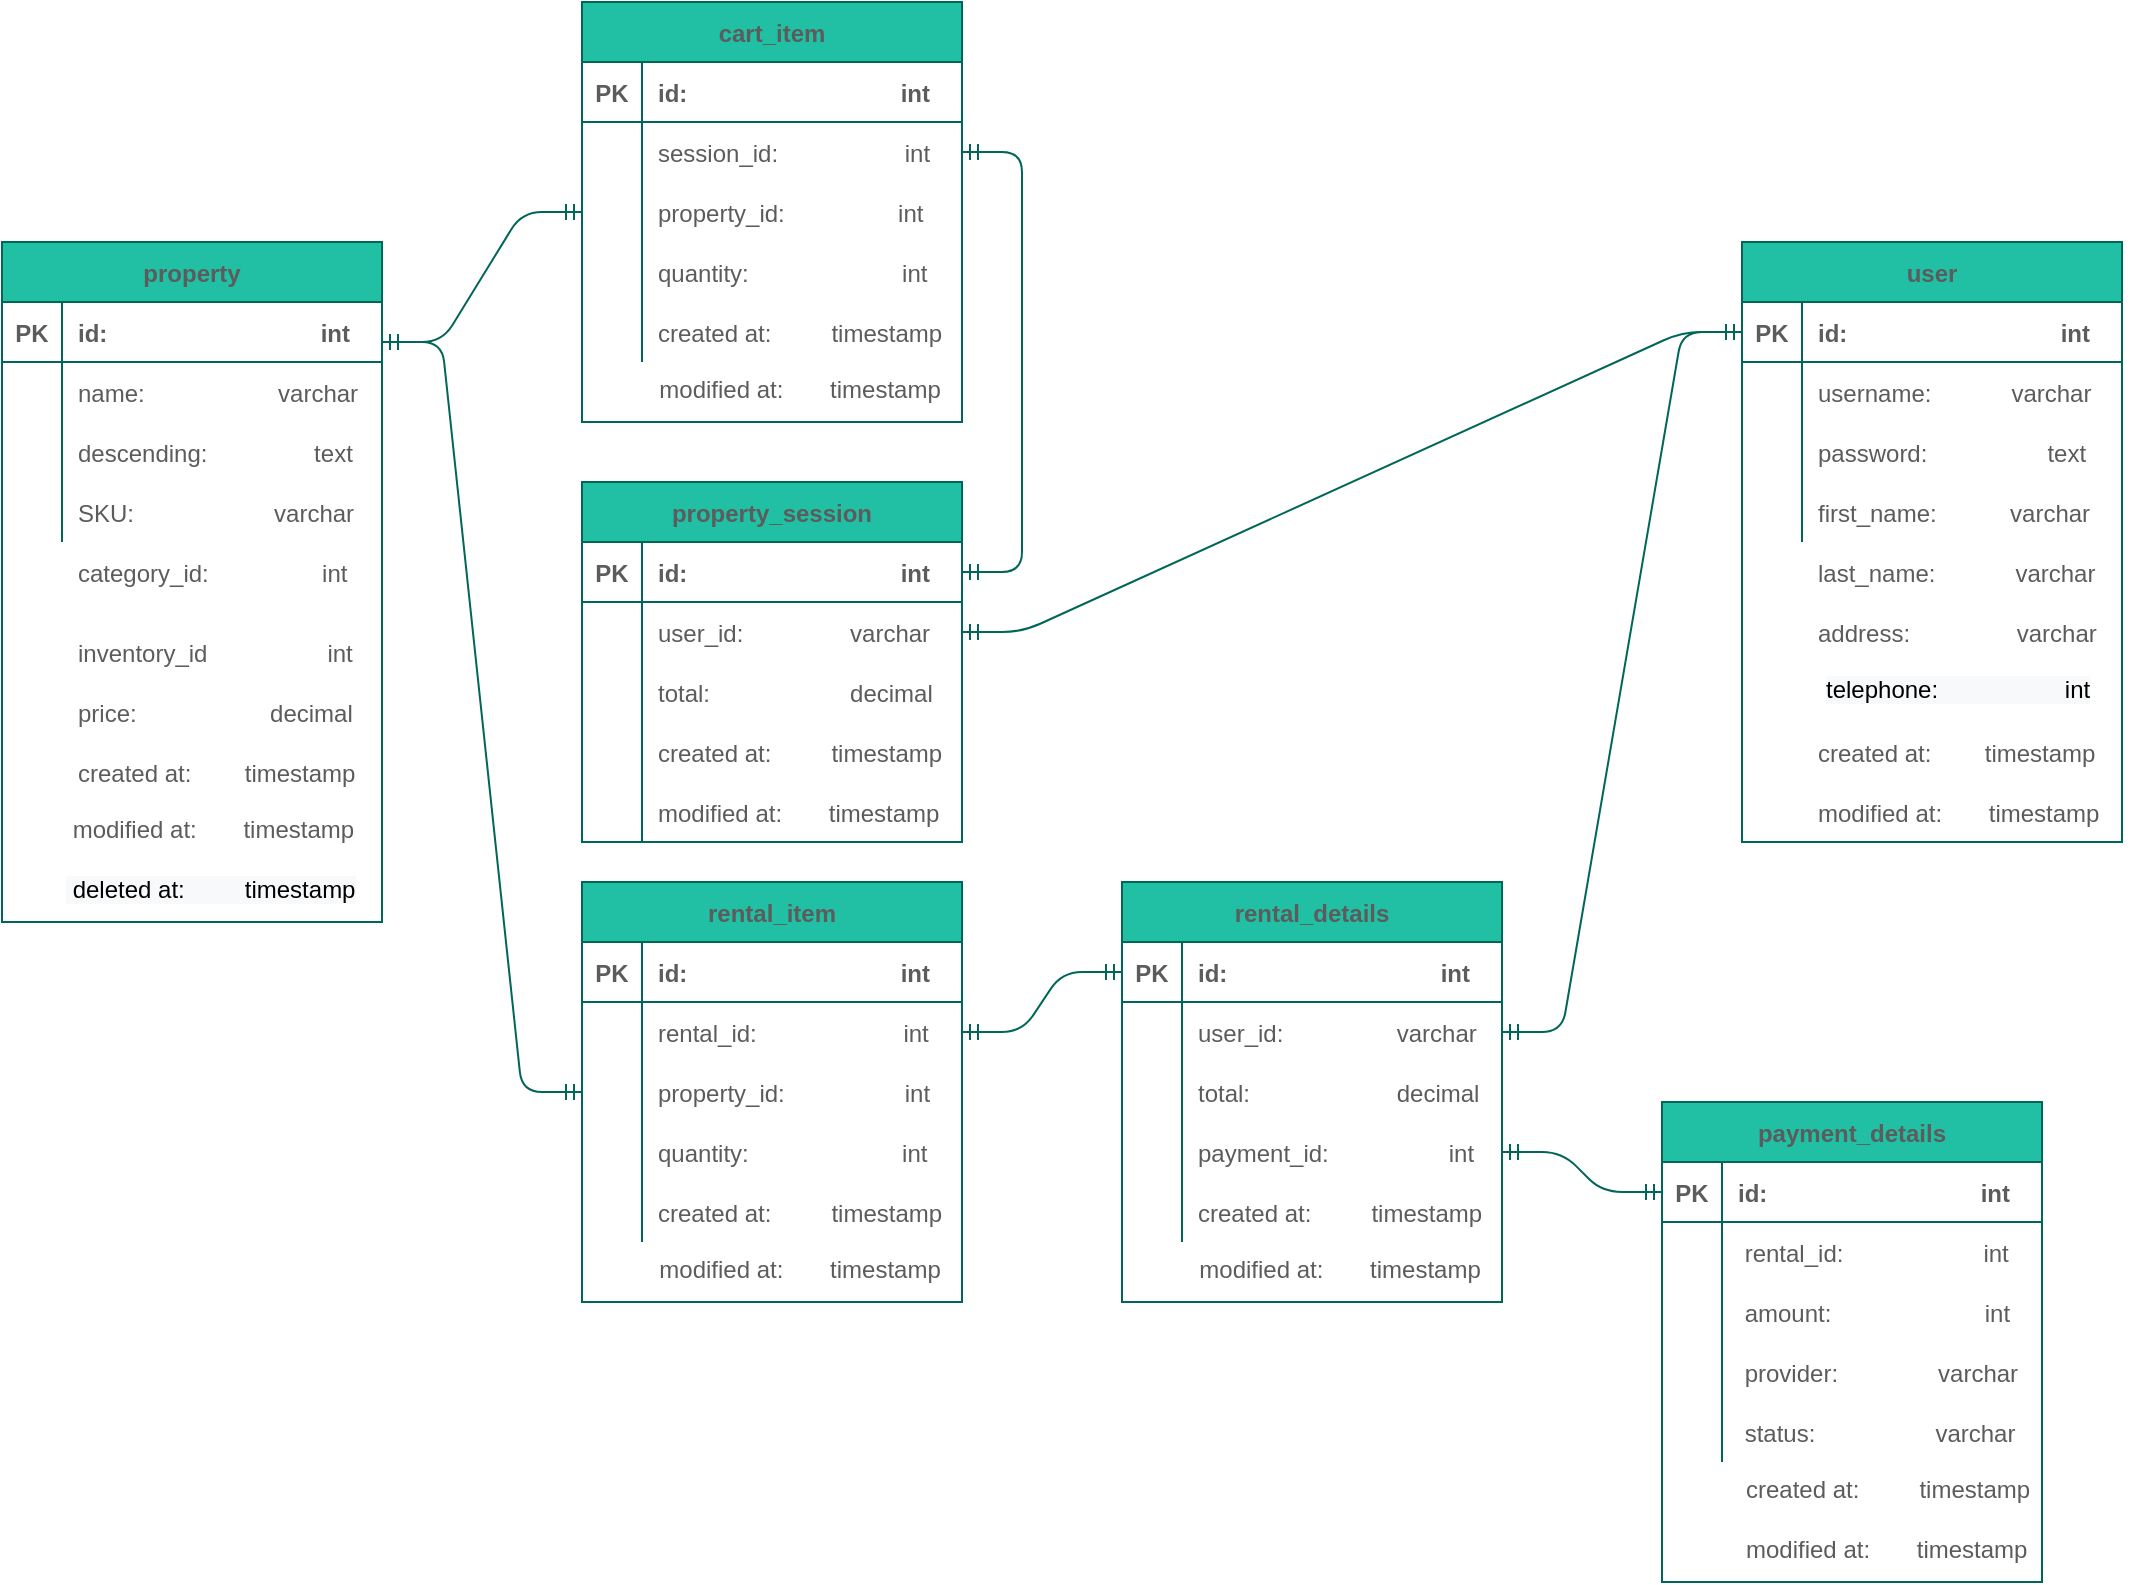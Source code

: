 <mxfile version="15.4.1" type="device"><diagram id="mdEA4jtYFHNIccBKWLax" name="Page-1"><mxGraphModel dx="1422" dy="762" grid="1" gridSize="10" guides="1" tooltips="1" connect="1" arrows="1" fold="1" page="1" pageScale="1" pageWidth="1100" pageHeight="850" math="0" shadow="0"><root><mxCell id="0"/><mxCell id="1" parent="0"/><mxCell id="E2A25b7IOWww6mksiiEc-43" value="cart_item" style="shape=table;startSize=30;container=1;collapsible=1;childLayout=tableLayout;fixedRows=1;rowLines=0;fontStyle=1;align=center;resizeLast=1;fillColor=#21C0A5;strokeColor=#006658;fontColor=#5C5C5C;" parent="1" vertex="1"><mxGeometry x="330" y="40" width="190" height="210" as="geometry"/></mxCell><mxCell id="E2A25b7IOWww6mksiiEc-44" value="" style="shape=partialRectangle;collapsible=0;dropTarget=0;pointerEvents=0;fillColor=none;top=0;left=0;bottom=1;right=0;points=[[0,0.5],[1,0.5]];portConstraint=eastwest;strokeColor=#006658;fontColor=#5C5C5C;" parent="E2A25b7IOWww6mksiiEc-43" vertex="1"><mxGeometry y="30" width="190" height="30" as="geometry"/></mxCell><mxCell id="E2A25b7IOWww6mksiiEc-45" value="PK" style="shape=partialRectangle;connectable=0;fillColor=none;top=0;left=0;bottom=0;right=0;fontStyle=1;overflow=hidden;strokeColor=#006658;fontColor=#5C5C5C;" parent="E2A25b7IOWww6mksiiEc-44" vertex="1"><mxGeometry width="30" height="30" as="geometry"><mxRectangle width="30" height="30" as="alternateBounds"/></mxGeometry></mxCell><mxCell id="E2A25b7IOWww6mksiiEc-46" value="id:                                int" style="shape=partialRectangle;connectable=0;fillColor=none;top=0;left=0;bottom=0;right=0;align=left;spacingLeft=6;fontStyle=1;overflow=hidden;strokeColor=#006658;fontColor=#5C5C5C;" parent="E2A25b7IOWww6mksiiEc-44" vertex="1"><mxGeometry x="30" width="160" height="30" as="geometry"><mxRectangle width="160" height="30" as="alternateBounds"/></mxGeometry></mxCell><mxCell id="E2A25b7IOWww6mksiiEc-47" value="" style="shape=partialRectangle;collapsible=0;dropTarget=0;pointerEvents=0;fillColor=none;top=0;left=0;bottom=0;right=0;points=[[0,0.5],[1,0.5]];portConstraint=eastwest;strokeColor=#006658;fontColor=#5C5C5C;" parent="E2A25b7IOWww6mksiiEc-43" vertex="1"><mxGeometry y="60" width="190" height="30" as="geometry"/></mxCell><mxCell id="E2A25b7IOWww6mksiiEc-48" value="" style="shape=partialRectangle;connectable=0;fillColor=none;top=0;left=0;bottom=0;right=0;editable=1;overflow=hidden;strokeColor=#006658;fontColor=#5C5C5C;" parent="E2A25b7IOWww6mksiiEc-47" vertex="1"><mxGeometry width="30" height="30" as="geometry"><mxRectangle width="30" height="30" as="alternateBounds"/></mxGeometry></mxCell><mxCell id="E2A25b7IOWww6mksiiEc-49" value="session_id:                   int " style="shape=partialRectangle;connectable=0;fillColor=none;top=0;left=0;bottom=0;right=0;align=left;spacingLeft=6;overflow=hidden;strokeColor=#006658;fontColor=#5C5C5C;" parent="E2A25b7IOWww6mksiiEc-47" vertex="1"><mxGeometry x="30" width="160" height="30" as="geometry"><mxRectangle width="160" height="30" as="alternateBounds"/></mxGeometry></mxCell><mxCell id="E2A25b7IOWww6mksiiEc-50" value="" style="shape=partialRectangle;collapsible=0;dropTarget=0;pointerEvents=0;fillColor=none;top=0;left=0;bottom=0;right=0;points=[[0,0.5],[1,0.5]];portConstraint=eastwest;strokeColor=#006658;fontColor=#5C5C5C;" parent="E2A25b7IOWww6mksiiEc-43" vertex="1"><mxGeometry y="90" width="190" height="30" as="geometry"/></mxCell><mxCell id="E2A25b7IOWww6mksiiEc-51" value="" style="shape=partialRectangle;connectable=0;fillColor=none;top=0;left=0;bottom=0;right=0;editable=1;overflow=hidden;strokeColor=#006658;fontColor=#5C5C5C;" parent="E2A25b7IOWww6mksiiEc-50" vertex="1"><mxGeometry width="30" height="30" as="geometry"><mxRectangle width="30" height="30" as="alternateBounds"/></mxGeometry></mxCell><mxCell id="E2A25b7IOWww6mksiiEc-52" value="property_id:                 int" style="shape=partialRectangle;connectable=0;fillColor=none;top=0;left=0;bottom=0;right=0;align=left;spacingLeft=6;overflow=hidden;strokeColor=#006658;fontColor=#5C5C5C;" parent="E2A25b7IOWww6mksiiEc-50" vertex="1"><mxGeometry x="30" width="160" height="30" as="geometry"><mxRectangle width="160" height="30" as="alternateBounds"/></mxGeometry></mxCell><mxCell id="E2A25b7IOWww6mksiiEc-99" value="" style="shape=partialRectangle;collapsible=0;dropTarget=0;pointerEvents=0;fillColor=none;top=0;left=0;bottom=0;right=0;points=[[0,0.5],[1,0.5]];portConstraint=eastwest;strokeColor=#006658;fontColor=#5C5C5C;" parent="E2A25b7IOWww6mksiiEc-43" vertex="1"><mxGeometry y="120" width="190" height="30" as="geometry"/></mxCell><mxCell id="E2A25b7IOWww6mksiiEc-100" value="" style="shape=partialRectangle;connectable=0;fillColor=none;top=0;left=0;bottom=0;right=0;editable=1;overflow=hidden;strokeColor=#006658;fontColor=#5C5C5C;" parent="E2A25b7IOWww6mksiiEc-99" vertex="1"><mxGeometry width="30" height="30" as="geometry"><mxRectangle width="30" height="30" as="alternateBounds"/></mxGeometry></mxCell><mxCell id="E2A25b7IOWww6mksiiEc-101" value="quantity:                       int" style="shape=partialRectangle;connectable=0;fillColor=none;top=0;left=0;bottom=0;right=0;align=left;spacingLeft=6;overflow=hidden;strokeColor=#006658;fontColor=#5C5C5C;" parent="E2A25b7IOWww6mksiiEc-99" vertex="1"><mxGeometry x="30" width="160" height="30" as="geometry"><mxRectangle width="160" height="30" as="alternateBounds"/></mxGeometry></mxCell><mxCell id="E2A25b7IOWww6mksiiEc-53" value="" style="shape=partialRectangle;collapsible=0;dropTarget=0;pointerEvents=0;fillColor=none;top=0;left=0;bottom=0;right=0;points=[[0,0.5],[1,0.5]];portConstraint=eastwest;strokeColor=#006658;fontColor=#5C5C5C;" parent="E2A25b7IOWww6mksiiEc-43" vertex="1"><mxGeometry y="150" width="190" height="30" as="geometry"/></mxCell><mxCell id="E2A25b7IOWww6mksiiEc-54" value="" style="shape=partialRectangle;connectable=0;fillColor=none;top=0;left=0;bottom=0;right=0;editable=1;overflow=hidden;strokeColor=#006658;fontColor=#5C5C5C;" parent="E2A25b7IOWww6mksiiEc-53" vertex="1"><mxGeometry width="30" height="30" as="geometry"><mxRectangle width="30" height="30" as="alternateBounds"/></mxGeometry></mxCell><mxCell id="E2A25b7IOWww6mksiiEc-55" value="created at:         timestamp" style="shape=partialRectangle;connectable=0;fillColor=none;top=0;left=0;bottom=0;right=0;align=left;spacingLeft=6;overflow=hidden;strokeColor=#006658;fontColor=#5C5C5C;" parent="E2A25b7IOWww6mksiiEc-53" vertex="1"><mxGeometry x="30" width="160" height="30" as="geometry"><mxRectangle width="160" height="30" as="alternateBounds"/></mxGeometry></mxCell><mxCell id="E2A25b7IOWww6mksiiEc-62" value="property" style="shape=table;startSize=30;container=1;collapsible=1;childLayout=tableLayout;fixedRows=1;rowLines=0;fontStyle=1;align=center;resizeLast=1;fillColor=#21C0A5;strokeColor=#006658;fontColor=#5C5C5C;" parent="1" vertex="1"><mxGeometry x="40" y="160" width="190" height="340" as="geometry"/></mxCell><mxCell id="E2A25b7IOWww6mksiiEc-63" value="" style="shape=partialRectangle;collapsible=0;dropTarget=0;pointerEvents=0;fillColor=none;top=0;left=0;bottom=1;right=0;points=[[0,0.5],[1,0.5]];portConstraint=eastwest;strokeColor=#006658;fontColor=#5C5C5C;" parent="E2A25b7IOWww6mksiiEc-62" vertex="1"><mxGeometry y="30" width="190" height="30" as="geometry"/></mxCell><mxCell id="E2A25b7IOWww6mksiiEc-64" value="PK" style="shape=partialRectangle;connectable=0;fillColor=none;top=0;left=0;bottom=0;right=0;fontStyle=1;overflow=hidden;strokeColor=#006658;fontColor=#5C5C5C;" parent="E2A25b7IOWww6mksiiEc-63" vertex="1"><mxGeometry width="30" height="30" as="geometry"><mxRectangle width="30" height="30" as="alternateBounds"/></mxGeometry></mxCell><mxCell id="E2A25b7IOWww6mksiiEc-65" value="id:                                int" style="shape=partialRectangle;connectable=0;fillColor=none;top=0;left=0;bottom=0;right=0;align=left;spacingLeft=6;fontStyle=1;overflow=hidden;strokeColor=#006658;fontColor=#5C5C5C;" parent="E2A25b7IOWww6mksiiEc-63" vertex="1"><mxGeometry x="30" width="160" height="30" as="geometry"><mxRectangle width="160" height="30" as="alternateBounds"/></mxGeometry></mxCell><mxCell id="E2A25b7IOWww6mksiiEc-66" value="" style="shape=partialRectangle;collapsible=0;dropTarget=0;pointerEvents=0;fillColor=none;top=0;left=0;bottom=0;right=0;points=[[0,0.5],[1,0.5]];portConstraint=eastwest;strokeColor=#006658;fontColor=#5C5C5C;" parent="E2A25b7IOWww6mksiiEc-62" vertex="1"><mxGeometry y="60" width="190" height="30" as="geometry"/></mxCell><mxCell id="E2A25b7IOWww6mksiiEc-67" value="" style="shape=partialRectangle;connectable=0;fillColor=none;top=0;left=0;bottom=0;right=0;editable=1;overflow=hidden;strokeColor=#006658;fontColor=#5C5C5C;" parent="E2A25b7IOWww6mksiiEc-66" vertex="1"><mxGeometry width="30" height="30" as="geometry"><mxRectangle width="30" height="30" as="alternateBounds"/></mxGeometry></mxCell><mxCell id="E2A25b7IOWww6mksiiEc-68" value="name:                    varchar" style="shape=partialRectangle;connectable=0;fillColor=none;top=0;left=0;bottom=0;right=0;align=left;spacingLeft=6;overflow=hidden;strokeColor=#006658;fontColor=#5C5C5C;" parent="E2A25b7IOWww6mksiiEc-66" vertex="1"><mxGeometry x="30" width="160" height="30" as="geometry"><mxRectangle width="160" height="30" as="alternateBounds"/></mxGeometry></mxCell><mxCell id="E2A25b7IOWww6mksiiEc-69" value="" style="shape=partialRectangle;collapsible=0;dropTarget=0;pointerEvents=0;fillColor=none;top=0;left=0;bottom=0;right=0;points=[[0,0.5],[1,0.5]];portConstraint=eastwest;strokeColor=#006658;fontColor=#5C5C5C;" parent="E2A25b7IOWww6mksiiEc-62" vertex="1"><mxGeometry y="90" width="190" height="30" as="geometry"/></mxCell><mxCell id="E2A25b7IOWww6mksiiEc-70" value="" style="shape=partialRectangle;connectable=0;fillColor=none;top=0;left=0;bottom=0;right=0;editable=1;overflow=hidden;strokeColor=#006658;fontColor=#5C5C5C;" parent="E2A25b7IOWww6mksiiEc-69" vertex="1"><mxGeometry width="30" height="30" as="geometry"><mxRectangle width="30" height="30" as="alternateBounds"/></mxGeometry></mxCell><mxCell id="E2A25b7IOWww6mksiiEc-71" value="descending:                text" style="shape=partialRectangle;connectable=0;fillColor=none;top=0;left=0;bottom=0;right=0;align=left;spacingLeft=6;overflow=hidden;strokeColor=#006658;fontColor=#5C5C5C;" parent="E2A25b7IOWww6mksiiEc-69" vertex="1"><mxGeometry x="30" width="160" height="30" as="geometry"><mxRectangle width="160" height="30" as="alternateBounds"/></mxGeometry></mxCell><mxCell id="E2A25b7IOWww6mksiiEc-72" value="" style="shape=partialRectangle;collapsible=0;dropTarget=0;pointerEvents=0;fillColor=none;top=0;left=0;bottom=0;right=0;points=[[0,0.5],[1,0.5]];portConstraint=eastwest;strokeColor=#006658;fontColor=#5C5C5C;" parent="E2A25b7IOWww6mksiiEc-62" vertex="1"><mxGeometry y="120" width="190" height="30" as="geometry"/></mxCell><mxCell id="E2A25b7IOWww6mksiiEc-73" value="" style="shape=partialRectangle;connectable=0;fillColor=none;top=0;left=0;bottom=0;right=0;editable=1;overflow=hidden;strokeColor=#006658;fontColor=#5C5C5C;" parent="E2A25b7IOWww6mksiiEc-72" vertex="1"><mxGeometry width="30" height="30" as="geometry"><mxRectangle width="30" height="30" as="alternateBounds"/></mxGeometry></mxCell><mxCell id="E2A25b7IOWww6mksiiEc-74" value="SKU:                     varchar" style="shape=partialRectangle;connectable=0;fillColor=none;top=0;left=0;bottom=0;right=0;align=left;spacingLeft=6;overflow=hidden;strokeColor=#006658;fontColor=#5C5C5C;" parent="E2A25b7IOWww6mksiiEc-72" vertex="1"><mxGeometry x="30" width="160" height="30" as="geometry"><mxRectangle width="160" height="30" as="alternateBounds"/></mxGeometry></mxCell><mxCell id="E2A25b7IOWww6mksiiEc-75" value="category_id:                 int" style="shape=partialRectangle;connectable=0;fillColor=none;top=0;left=0;bottom=0;right=0;align=left;spacingLeft=6;overflow=hidden;strokeColor=#006658;fontColor=#5C5C5C;" parent="1" vertex="1"><mxGeometry x="70" y="310" width="150" height="30" as="geometry"/></mxCell><mxCell id="E2A25b7IOWww6mksiiEc-76" value="inventory_id                  int" style="shape=partialRectangle;connectable=0;fillColor=none;top=0;left=0;bottom=0;right=0;align=left;spacingLeft=6;overflow=hidden;strokeColor=#006658;fontColor=#5C5C5C;" parent="1" vertex="1"><mxGeometry x="70" y="350" width="150" height="30" as="geometry"/></mxCell><mxCell id="E2A25b7IOWww6mksiiEc-77" value="price:                    decimal" style="shape=partialRectangle;connectable=0;fillColor=none;top=0;left=0;bottom=0;right=0;align=left;spacingLeft=6;overflow=hidden;strokeColor=#006658;fontColor=#5C5C5C;" parent="1" vertex="1"><mxGeometry x="70" y="380" width="150" height="30" as="geometry"/></mxCell><mxCell id="E2A25b7IOWww6mksiiEc-78" value="created at:        timestamp" style="shape=partialRectangle;connectable=0;fillColor=none;top=0;left=0;bottom=0;right=0;align=left;spacingLeft=6;overflow=hidden;strokeColor=#006658;fontColor=#5C5C5C;" parent="1" vertex="1"><mxGeometry x="70" y="410" width="150" height="30" as="geometry"/></mxCell><mxCell id="E2A25b7IOWww6mksiiEc-106" value="&lt;span style=&quot;font-family: &amp;#34;helvetica&amp;#34;&quot;&gt;&amp;nbsp;modified at:&amp;nbsp; &amp;nbsp; &amp;nbsp; &amp;nbsp;timestamp&lt;/span&gt;" style="text;whiteSpace=wrap;html=1;fontColor=#5C5C5C;" parent="1" vertex="1"><mxGeometry x="70" y="440" width="170" height="30" as="geometry"/></mxCell><mxCell id="E2A25b7IOWww6mksiiEc-151" value="&lt;span&gt;&amp;nbsp; modified at:&amp;nbsp; &amp;nbsp; &amp;nbsp; &amp;nbsp;timestamp&lt;/span&gt;" style="text;whiteSpace=wrap;html=1;fontColor=#5C5C5C;" parent="1" vertex="1"><mxGeometry x="360" y="220" width="170" height="30" as="geometry"/></mxCell><mxCell id="E2A25b7IOWww6mksiiEc-152" value="property_session" style="shape=table;startSize=30;container=1;collapsible=1;childLayout=tableLayout;fixedRows=1;rowLines=0;fontStyle=1;align=center;resizeLast=1;fillColor=#21C0A5;strokeColor=#006658;fontColor=#5C5C5C;" parent="1" vertex="1"><mxGeometry x="330" y="280" width="190" height="180" as="geometry"/></mxCell><mxCell id="E2A25b7IOWww6mksiiEc-153" value="" style="shape=partialRectangle;collapsible=0;dropTarget=0;pointerEvents=0;fillColor=none;top=0;left=0;bottom=1;right=0;points=[[0,0.5],[1,0.5]];portConstraint=eastwest;strokeColor=#006658;fontColor=#5C5C5C;" parent="E2A25b7IOWww6mksiiEc-152" vertex="1"><mxGeometry y="30" width="190" height="30" as="geometry"/></mxCell><mxCell id="E2A25b7IOWww6mksiiEc-154" value="PK" style="shape=partialRectangle;connectable=0;fillColor=none;top=0;left=0;bottom=0;right=0;fontStyle=1;overflow=hidden;strokeColor=#006658;fontColor=#5C5C5C;" parent="E2A25b7IOWww6mksiiEc-153" vertex="1"><mxGeometry width="30" height="30" as="geometry"><mxRectangle width="30" height="30" as="alternateBounds"/></mxGeometry></mxCell><mxCell id="E2A25b7IOWww6mksiiEc-155" value="id:                                int" style="shape=partialRectangle;connectable=0;fillColor=none;top=0;left=0;bottom=0;right=0;align=left;spacingLeft=6;fontStyle=1;overflow=hidden;strokeColor=#006658;fontColor=#5C5C5C;" parent="E2A25b7IOWww6mksiiEc-153" vertex="1"><mxGeometry x="30" width="160" height="30" as="geometry"><mxRectangle width="160" height="30" as="alternateBounds"/></mxGeometry></mxCell><mxCell id="E2A25b7IOWww6mksiiEc-156" value="" style="shape=partialRectangle;collapsible=0;dropTarget=0;pointerEvents=0;fillColor=none;top=0;left=0;bottom=0;right=0;points=[[0,0.5],[1,0.5]];portConstraint=eastwest;strokeColor=#006658;fontColor=#5C5C5C;" parent="E2A25b7IOWww6mksiiEc-152" vertex="1"><mxGeometry y="60" width="190" height="30" as="geometry"/></mxCell><mxCell id="E2A25b7IOWww6mksiiEc-157" value="" style="shape=partialRectangle;connectable=0;fillColor=none;top=0;left=0;bottom=0;right=0;editable=1;overflow=hidden;strokeColor=#006658;fontColor=#5C5C5C;" parent="E2A25b7IOWww6mksiiEc-156" vertex="1"><mxGeometry width="30" height="30" as="geometry"><mxRectangle width="30" height="30" as="alternateBounds"/></mxGeometry></mxCell><mxCell id="E2A25b7IOWww6mksiiEc-158" value="user_id:                varchar" style="shape=partialRectangle;connectable=0;fillColor=none;top=0;left=0;bottom=0;right=0;align=left;spacingLeft=6;overflow=hidden;strokeColor=#006658;fontColor=#5C5C5C;" parent="E2A25b7IOWww6mksiiEc-156" vertex="1"><mxGeometry x="30" width="160" height="30" as="geometry"><mxRectangle width="160" height="30" as="alternateBounds"/></mxGeometry></mxCell><mxCell id="E2A25b7IOWww6mksiiEc-159" value="" style="shape=partialRectangle;collapsible=0;dropTarget=0;pointerEvents=0;fillColor=none;top=0;left=0;bottom=0;right=0;points=[[0,0.5],[1,0.5]];portConstraint=eastwest;strokeColor=#006658;fontColor=#5C5C5C;" parent="E2A25b7IOWww6mksiiEc-152" vertex="1"><mxGeometry y="90" width="190" height="30" as="geometry"/></mxCell><mxCell id="E2A25b7IOWww6mksiiEc-160" value="" style="shape=partialRectangle;connectable=0;fillColor=none;top=0;left=0;bottom=0;right=0;editable=1;overflow=hidden;strokeColor=#006658;fontColor=#5C5C5C;" parent="E2A25b7IOWww6mksiiEc-159" vertex="1"><mxGeometry width="30" height="30" as="geometry"><mxRectangle width="30" height="30" as="alternateBounds"/></mxGeometry></mxCell><mxCell id="E2A25b7IOWww6mksiiEc-161" value="total:                     decimal" style="shape=partialRectangle;connectable=0;fillColor=none;top=0;left=0;bottom=0;right=0;align=left;spacingLeft=6;overflow=hidden;strokeColor=#006658;fontColor=#5C5C5C;" parent="E2A25b7IOWww6mksiiEc-159" vertex="1"><mxGeometry x="30" width="160" height="30" as="geometry"><mxRectangle width="160" height="30" as="alternateBounds"/></mxGeometry></mxCell><mxCell id="E2A25b7IOWww6mksiiEc-162" value="" style="shape=partialRectangle;collapsible=0;dropTarget=0;pointerEvents=0;fillColor=none;top=0;left=0;bottom=0;right=0;points=[[0,0.5],[1,0.5]];portConstraint=eastwest;strokeColor=#006658;fontColor=#5C5C5C;" parent="E2A25b7IOWww6mksiiEc-152" vertex="1"><mxGeometry y="120" width="190" height="30" as="geometry"/></mxCell><mxCell id="E2A25b7IOWww6mksiiEc-163" value="" style="shape=partialRectangle;connectable=0;fillColor=none;top=0;left=0;bottom=0;right=0;editable=1;overflow=hidden;strokeColor=#006658;fontColor=#5C5C5C;" parent="E2A25b7IOWww6mksiiEc-162" vertex="1"><mxGeometry width="30" height="30" as="geometry"><mxRectangle width="30" height="30" as="alternateBounds"/></mxGeometry></mxCell><mxCell id="E2A25b7IOWww6mksiiEc-164" value="created at:         timestamp" style="shape=partialRectangle;connectable=0;fillColor=none;top=0;left=0;bottom=0;right=0;align=left;spacingLeft=6;overflow=hidden;strokeColor=#006658;fontColor=#5C5C5C;" parent="E2A25b7IOWww6mksiiEc-162" vertex="1"><mxGeometry x="30" width="160" height="30" as="geometry"><mxRectangle width="160" height="30" as="alternateBounds"/></mxGeometry></mxCell><mxCell id="E2A25b7IOWww6mksiiEc-165" value="" style="shape=partialRectangle;collapsible=0;dropTarget=0;pointerEvents=0;fillColor=none;top=0;left=0;bottom=0;right=0;points=[[0,0.5],[1,0.5]];portConstraint=eastwest;strokeColor=#006658;fontColor=#5C5C5C;" parent="E2A25b7IOWww6mksiiEc-152" vertex="1"><mxGeometry y="150" width="190" height="30" as="geometry"/></mxCell><mxCell id="E2A25b7IOWww6mksiiEc-166" value="" style="shape=partialRectangle;connectable=0;fillColor=none;top=0;left=0;bottom=0;right=0;editable=1;overflow=hidden;strokeColor=#006658;fontColor=#5C5C5C;" parent="E2A25b7IOWww6mksiiEc-165" vertex="1"><mxGeometry width="30" height="30" as="geometry"><mxRectangle width="30" height="30" as="alternateBounds"/></mxGeometry></mxCell><mxCell id="E2A25b7IOWww6mksiiEc-167" value="modified at:       timestamp" style="shape=partialRectangle;connectable=0;fillColor=none;top=0;left=0;bottom=0;right=0;align=left;spacingLeft=6;overflow=hidden;strokeColor=#006658;fontColor=#5C5C5C;" parent="E2A25b7IOWww6mksiiEc-165" vertex="1"><mxGeometry x="30" width="160" height="30" as="geometry"><mxRectangle width="160" height="30" as="alternateBounds"/></mxGeometry></mxCell><mxCell id="E2A25b7IOWww6mksiiEc-169" value="&lt;span style=&quot;color: rgb(0 , 0 , 0) ; font-family: &amp;#34;helvetica&amp;#34; ; font-size: 12px ; font-style: normal ; font-weight: 400 ; letter-spacing: normal ; text-align: left ; text-indent: 0px ; text-transform: none ; word-spacing: 0px ; background-color: rgb(248 , 249 , 250) ; display: inline ; float: none&quot;&gt;&amp;nbsp;deleted at:&amp;nbsp; &amp;nbsp; &amp;nbsp; &amp;nbsp; &amp;nbsp;timestamp&lt;/span&gt;" style="text;whiteSpace=wrap;html=1;fontColor=#5C5C5C;" parent="1" vertex="1"><mxGeometry x="70" y="470" width="170" height="30" as="geometry"/></mxCell><mxCell id="E2A25b7IOWww6mksiiEc-172" value="rental_item" style="shape=table;startSize=30;container=1;collapsible=1;childLayout=tableLayout;fixedRows=1;rowLines=0;fontStyle=1;align=center;resizeLast=1;fillColor=#21C0A5;strokeColor=#006658;fontColor=#5C5C5C;" parent="1" vertex="1"><mxGeometry x="330" y="480" width="190" height="210" as="geometry"/></mxCell><mxCell id="E2A25b7IOWww6mksiiEc-173" value="" style="shape=partialRectangle;collapsible=0;dropTarget=0;pointerEvents=0;fillColor=none;top=0;left=0;bottom=1;right=0;points=[[0,0.5],[1,0.5]];portConstraint=eastwest;strokeColor=#006658;fontColor=#5C5C5C;" parent="E2A25b7IOWww6mksiiEc-172" vertex="1"><mxGeometry y="30" width="190" height="30" as="geometry"/></mxCell><mxCell id="E2A25b7IOWww6mksiiEc-174" value="PK" style="shape=partialRectangle;connectable=0;fillColor=none;top=0;left=0;bottom=0;right=0;fontStyle=1;overflow=hidden;strokeColor=#006658;fontColor=#5C5C5C;" parent="E2A25b7IOWww6mksiiEc-173" vertex="1"><mxGeometry width="30" height="30" as="geometry"><mxRectangle width="30" height="30" as="alternateBounds"/></mxGeometry></mxCell><mxCell id="E2A25b7IOWww6mksiiEc-175" value="id:                                int" style="shape=partialRectangle;connectable=0;fillColor=none;top=0;left=0;bottom=0;right=0;align=left;spacingLeft=6;fontStyle=1;overflow=hidden;strokeColor=#006658;fontColor=#5C5C5C;" parent="E2A25b7IOWww6mksiiEc-173" vertex="1"><mxGeometry x="30" width="160" height="30" as="geometry"><mxRectangle width="160" height="30" as="alternateBounds"/></mxGeometry></mxCell><mxCell id="E2A25b7IOWww6mksiiEc-176" value="" style="shape=partialRectangle;collapsible=0;dropTarget=0;pointerEvents=0;fillColor=none;top=0;left=0;bottom=0;right=0;points=[[0,0.5],[1,0.5]];portConstraint=eastwest;strokeColor=#006658;fontColor=#5C5C5C;" parent="E2A25b7IOWww6mksiiEc-172" vertex="1"><mxGeometry y="60" width="190" height="30" as="geometry"/></mxCell><mxCell id="E2A25b7IOWww6mksiiEc-177" value="" style="shape=partialRectangle;connectable=0;fillColor=none;top=0;left=0;bottom=0;right=0;editable=1;overflow=hidden;strokeColor=#006658;fontColor=#5C5C5C;" parent="E2A25b7IOWww6mksiiEc-176" vertex="1"><mxGeometry width="30" height="30" as="geometry"><mxRectangle width="30" height="30" as="alternateBounds"/></mxGeometry></mxCell><mxCell id="E2A25b7IOWww6mksiiEc-178" value="rental_id:                      int" style="shape=partialRectangle;connectable=0;fillColor=none;top=0;left=0;bottom=0;right=0;align=left;spacingLeft=6;overflow=hidden;strokeColor=#006658;fontColor=#5C5C5C;" parent="E2A25b7IOWww6mksiiEc-176" vertex="1"><mxGeometry x="30" width="160" height="30" as="geometry"><mxRectangle width="160" height="30" as="alternateBounds"/></mxGeometry></mxCell><mxCell id="E2A25b7IOWww6mksiiEc-179" value="" style="shape=partialRectangle;collapsible=0;dropTarget=0;pointerEvents=0;fillColor=none;top=0;left=0;bottom=0;right=0;points=[[0,0.5],[1,0.5]];portConstraint=eastwest;strokeColor=#006658;fontColor=#5C5C5C;" parent="E2A25b7IOWww6mksiiEc-172" vertex="1"><mxGeometry y="90" width="190" height="30" as="geometry"/></mxCell><mxCell id="E2A25b7IOWww6mksiiEc-180" value="" style="shape=partialRectangle;connectable=0;fillColor=none;top=0;left=0;bottom=0;right=0;editable=1;overflow=hidden;strokeColor=#006658;fontColor=#5C5C5C;" parent="E2A25b7IOWww6mksiiEc-179" vertex="1"><mxGeometry width="30" height="30" as="geometry"><mxRectangle width="30" height="30" as="alternateBounds"/></mxGeometry></mxCell><mxCell id="E2A25b7IOWww6mksiiEc-181" value="property_id:                  int" style="shape=partialRectangle;connectable=0;fillColor=none;top=0;left=0;bottom=0;right=0;align=left;spacingLeft=6;overflow=hidden;strokeColor=#006658;fontColor=#5C5C5C;" parent="E2A25b7IOWww6mksiiEc-179" vertex="1"><mxGeometry x="30" width="160" height="30" as="geometry"><mxRectangle width="160" height="30" as="alternateBounds"/></mxGeometry></mxCell><mxCell id="E2A25b7IOWww6mksiiEc-182" value="" style="shape=partialRectangle;collapsible=0;dropTarget=0;pointerEvents=0;fillColor=none;top=0;left=0;bottom=0;right=0;points=[[0,0.5],[1,0.5]];portConstraint=eastwest;strokeColor=#006658;fontColor=#5C5C5C;" parent="E2A25b7IOWww6mksiiEc-172" vertex="1"><mxGeometry y="120" width="190" height="30" as="geometry"/></mxCell><mxCell id="E2A25b7IOWww6mksiiEc-183" value="" style="shape=partialRectangle;connectable=0;fillColor=none;top=0;left=0;bottom=0;right=0;editable=1;overflow=hidden;strokeColor=#006658;fontColor=#5C5C5C;" parent="E2A25b7IOWww6mksiiEc-182" vertex="1"><mxGeometry width="30" height="30" as="geometry"><mxRectangle width="30" height="30" as="alternateBounds"/></mxGeometry></mxCell><mxCell id="E2A25b7IOWww6mksiiEc-184" value="quantity:                       int" style="shape=partialRectangle;connectable=0;fillColor=none;top=0;left=0;bottom=0;right=0;align=left;spacingLeft=6;overflow=hidden;strokeColor=#006658;fontColor=#5C5C5C;" parent="E2A25b7IOWww6mksiiEc-182" vertex="1"><mxGeometry x="30" width="160" height="30" as="geometry"><mxRectangle width="160" height="30" as="alternateBounds"/></mxGeometry></mxCell><mxCell id="E2A25b7IOWww6mksiiEc-185" value="" style="shape=partialRectangle;collapsible=0;dropTarget=0;pointerEvents=0;fillColor=none;top=0;left=0;bottom=0;right=0;points=[[0,0.5],[1,0.5]];portConstraint=eastwest;strokeColor=#006658;fontColor=#5C5C5C;" parent="E2A25b7IOWww6mksiiEc-172" vertex="1"><mxGeometry y="150" width="190" height="30" as="geometry"/></mxCell><mxCell id="E2A25b7IOWww6mksiiEc-186" value="" style="shape=partialRectangle;connectable=0;fillColor=none;top=0;left=0;bottom=0;right=0;editable=1;overflow=hidden;strokeColor=#006658;fontColor=#5C5C5C;" parent="E2A25b7IOWww6mksiiEc-185" vertex="1"><mxGeometry width="30" height="30" as="geometry"><mxRectangle width="30" height="30" as="alternateBounds"/></mxGeometry></mxCell><mxCell id="E2A25b7IOWww6mksiiEc-187" value="created at:         timestamp" style="shape=partialRectangle;connectable=0;fillColor=none;top=0;left=0;bottom=0;right=0;align=left;spacingLeft=6;overflow=hidden;strokeColor=#006658;fontColor=#5C5C5C;" parent="E2A25b7IOWww6mksiiEc-185" vertex="1"><mxGeometry x="30" width="160" height="30" as="geometry"><mxRectangle width="160" height="30" as="alternateBounds"/></mxGeometry></mxCell><mxCell id="E2A25b7IOWww6mksiiEc-188" value="rental_details" style="shape=table;startSize=30;container=1;collapsible=1;childLayout=tableLayout;fixedRows=1;rowLines=0;fontStyle=1;align=center;resizeLast=1;fillColor=#21C0A5;strokeColor=#006658;fontColor=#5C5C5C;" parent="1" vertex="1"><mxGeometry x="600" y="480" width="190" height="210" as="geometry"/></mxCell><mxCell id="E2A25b7IOWww6mksiiEc-189" value="" style="shape=partialRectangle;collapsible=0;dropTarget=0;pointerEvents=0;fillColor=none;top=0;left=0;bottom=1;right=0;points=[[0,0.5],[1,0.5]];portConstraint=eastwest;strokeColor=#006658;fontColor=#5C5C5C;" parent="E2A25b7IOWww6mksiiEc-188" vertex="1"><mxGeometry y="30" width="190" height="30" as="geometry"/></mxCell><mxCell id="E2A25b7IOWww6mksiiEc-190" value="PK" style="shape=partialRectangle;connectable=0;fillColor=none;top=0;left=0;bottom=0;right=0;fontStyle=1;overflow=hidden;strokeColor=#006658;fontColor=#5C5C5C;" parent="E2A25b7IOWww6mksiiEc-189" vertex="1"><mxGeometry width="30" height="30" as="geometry"><mxRectangle width="30" height="30" as="alternateBounds"/></mxGeometry></mxCell><mxCell id="E2A25b7IOWww6mksiiEc-191" value="id:                                int" style="shape=partialRectangle;connectable=0;fillColor=none;top=0;left=0;bottom=0;right=0;align=left;spacingLeft=6;fontStyle=1;overflow=hidden;strokeColor=#006658;fontColor=#5C5C5C;" parent="E2A25b7IOWww6mksiiEc-189" vertex="1"><mxGeometry x="30" width="160" height="30" as="geometry"><mxRectangle width="160" height="30" as="alternateBounds"/></mxGeometry></mxCell><mxCell id="E2A25b7IOWww6mksiiEc-192" value="" style="shape=partialRectangle;collapsible=0;dropTarget=0;pointerEvents=0;fillColor=none;top=0;left=0;bottom=0;right=0;points=[[0,0.5],[1,0.5]];portConstraint=eastwest;strokeColor=#006658;fontColor=#5C5C5C;" parent="E2A25b7IOWww6mksiiEc-188" vertex="1"><mxGeometry y="60" width="190" height="30" as="geometry"/></mxCell><mxCell id="E2A25b7IOWww6mksiiEc-193" value="" style="shape=partialRectangle;connectable=0;fillColor=none;top=0;left=0;bottom=0;right=0;editable=1;overflow=hidden;strokeColor=#006658;fontColor=#5C5C5C;" parent="E2A25b7IOWww6mksiiEc-192" vertex="1"><mxGeometry width="30" height="30" as="geometry"><mxRectangle width="30" height="30" as="alternateBounds"/></mxGeometry></mxCell><mxCell id="E2A25b7IOWww6mksiiEc-194" value="user_id:                 varchar" style="shape=partialRectangle;connectable=0;fillColor=none;top=0;left=0;bottom=0;right=0;align=left;spacingLeft=6;overflow=hidden;strokeColor=#006658;fontColor=#5C5C5C;" parent="E2A25b7IOWww6mksiiEc-192" vertex="1"><mxGeometry x="30" width="160" height="30" as="geometry"><mxRectangle width="160" height="30" as="alternateBounds"/></mxGeometry></mxCell><mxCell id="E2A25b7IOWww6mksiiEc-195" value="" style="shape=partialRectangle;collapsible=0;dropTarget=0;pointerEvents=0;fillColor=none;top=0;left=0;bottom=0;right=0;points=[[0,0.5],[1,0.5]];portConstraint=eastwest;strokeColor=#006658;fontColor=#5C5C5C;" parent="E2A25b7IOWww6mksiiEc-188" vertex="1"><mxGeometry y="90" width="190" height="30" as="geometry"/></mxCell><mxCell id="E2A25b7IOWww6mksiiEc-196" value="" style="shape=partialRectangle;connectable=0;fillColor=none;top=0;left=0;bottom=0;right=0;editable=1;overflow=hidden;strokeColor=#006658;fontColor=#5C5C5C;" parent="E2A25b7IOWww6mksiiEc-195" vertex="1"><mxGeometry width="30" height="30" as="geometry"><mxRectangle width="30" height="30" as="alternateBounds"/></mxGeometry></mxCell><mxCell id="E2A25b7IOWww6mksiiEc-197" value="total:                      decimal" style="shape=partialRectangle;connectable=0;fillColor=none;top=0;left=0;bottom=0;right=0;align=left;spacingLeft=6;overflow=hidden;strokeColor=#006658;fontColor=#5C5C5C;" parent="E2A25b7IOWww6mksiiEc-195" vertex="1"><mxGeometry x="30" width="160" height="30" as="geometry"><mxRectangle width="160" height="30" as="alternateBounds"/></mxGeometry></mxCell><mxCell id="E2A25b7IOWww6mksiiEc-198" value="" style="shape=partialRectangle;collapsible=0;dropTarget=0;pointerEvents=0;fillColor=none;top=0;left=0;bottom=0;right=0;points=[[0,0.5],[1,0.5]];portConstraint=eastwest;strokeColor=#006658;fontColor=#5C5C5C;" parent="E2A25b7IOWww6mksiiEc-188" vertex="1"><mxGeometry y="120" width="190" height="30" as="geometry"/></mxCell><mxCell id="E2A25b7IOWww6mksiiEc-199" value="" style="shape=partialRectangle;connectable=0;fillColor=none;top=0;left=0;bottom=0;right=0;editable=1;overflow=hidden;strokeColor=#006658;fontColor=#5C5C5C;" parent="E2A25b7IOWww6mksiiEc-198" vertex="1"><mxGeometry width="30" height="30" as="geometry"><mxRectangle width="30" height="30" as="alternateBounds"/></mxGeometry></mxCell><mxCell id="E2A25b7IOWww6mksiiEc-200" value="payment_id:                  int" style="shape=partialRectangle;connectable=0;fillColor=none;top=0;left=0;bottom=0;right=0;align=left;spacingLeft=6;overflow=hidden;strokeColor=#006658;fontColor=#5C5C5C;" parent="E2A25b7IOWww6mksiiEc-198" vertex="1"><mxGeometry x="30" width="160" height="30" as="geometry"><mxRectangle width="160" height="30" as="alternateBounds"/></mxGeometry></mxCell><mxCell id="E2A25b7IOWww6mksiiEc-201" value="" style="shape=partialRectangle;collapsible=0;dropTarget=0;pointerEvents=0;fillColor=none;top=0;left=0;bottom=0;right=0;points=[[0,0.5],[1,0.5]];portConstraint=eastwest;strokeColor=#006658;fontColor=#5C5C5C;" parent="E2A25b7IOWww6mksiiEc-188" vertex="1"><mxGeometry y="150" width="190" height="30" as="geometry"/></mxCell><mxCell id="E2A25b7IOWww6mksiiEc-202" value="" style="shape=partialRectangle;connectable=0;fillColor=none;top=0;left=0;bottom=0;right=0;editable=1;overflow=hidden;strokeColor=#006658;fontColor=#5C5C5C;" parent="E2A25b7IOWww6mksiiEc-201" vertex="1"><mxGeometry width="30" height="30" as="geometry"><mxRectangle width="30" height="30" as="alternateBounds"/></mxGeometry></mxCell><mxCell id="E2A25b7IOWww6mksiiEc-203" value="created at:         timestamp" style="shape=partialRectangle;connectable=0;fillColor=none;top=0;left=0;bottom=0;right=0;align=left;spacingLeft=6;overflow=hidden;strokeColor=#006658;fontColor=#5C5C5C;" parent="E2A25b7IOWww6mksiiEc-201" vertex="1"><mxGeometry x="30" width="160" height="30" as="geometry"><mxRectangle width="160" height="30" as="alternateBounds"/></mxGeometry></mxCell><mxCell id="E2A25b7IOWww6mksiiEc-204" value="payment_details" style="shape=table;startSize=30;container=1;collapsible=1;childLayout=tableLayout;fixedRows=1;rowLines=0;fontStyle=1;align=center;resizeLast=1;fillColor=#21C0A5;strokeColor=#006658;fontColor=#5C5C5C;" parent="1" vertex="1"><mxGeometry x="870" y="590" width="190" height="240" as="geometry"/></mxCell><mxCell id="E2A25b7IOWww6mksiiEc-205" value="" style="shape=partialRectangle;collapsible=0;dropTarget=0;pointerEvents=0;fillColor=none;top=0;left=0;bottom=1;right=0;points=[[0,0.5],[1,0.5]];portConstraint=eastwest;strokeColor=#006658;fontColor=#5C5C5C;" parent="E2A25b7IOWww6mksiiEc-204" vertex="1"><mxGeometry y="30" width="190" height="30" as="geometry"/></mxCell><mxCell id="E2A25b7IOWww6mksiiEc-206" value="PK" style="shape=partialRectangle;connectable=0;fillColor=none;top=0;left=0;bottom=0;right=0;fontStyle=1;overflow=hidden;strokeColor=#006658;fontColor=#5C5C5C;" parent="E2A25b7IOWww6mksiiEc-205" vertex="1"><mxGeometry width="30" height="30" as="geometry"><mxRectangle width="30" height="30" as="alternateBounds"/></mxGeometry></mxCell><mxCell id="E2A25b7IOWww6mksiiEc-207" value="id:                                int" style="shape=partialRectangle;connectable=0;fillColor=none;top=0;left=0;bottom=0;right=0;align=left;spacingLeft=6;fontStyle=1;overflow=hidden;strokeColor=#006658;fontColor=#5C5C5C;" parent="E2A25b7IOWww6mksiiEc-205" vertex="1"><mxGeometry x="30" width="160" height="30" as="geometry"><mxRectangle width="160" height="30" as="alternateBounds"/></mxGeometry></mxCell><mxCell id="E2A25b7IOWww6mksiiEc-208" value="" style="shape=partialRectangle;collapsible=0;dropTarget=0;pointerEvents=0;fillColor=none;top=0;left=0;bottom=0;right=0;points=[[0,0.5],[1,0.5]];portConstraint=eastwest;strokeColor=#006658;fontColor=#5C5C5C;" parent="E2A25b7IOWww6mksiiEc-204" vertex="1"><mxGeometry y="60" width="190" height="30" as="geometry"/></mxCell><mxCell id="E2A25b7IOWww6mksiiEc-209" value="" style="shape=partialRectangle;connectable=0;fillColor=none;top=0;left=0;bottom=0;right=0;editable=1;overflow=hidden;strokeColor=#006658;fontColor=#5C5C5C;" parent="E2A25b7IOWww6mksiiEc-208" vertex="1"><mxGeometry width="30" height="30" as="geometry"><mxRectangle width="30" height="30" as="alternateBounds"/></mxGeometry></mxCell><mxCell id="E2A25b7IOWww6mksiiEc-210" value=" rental_id:                     int" style="shape=partialRectangle;connectable=0;fillColor=none;top=0;left=0;bottom=0;right=0;align=left;spacingLeft=6;overflow=hidden;strokeColor=#006658;fontColor=#5C5C5C;" parent="E2A25b7IOWww6mksiiEc-208" vertex="1"><mxGeometry x="30" width="160" height="30" as="geometry"><mxRectangle width="160" height="30" as="alternateBounds"/></mxGeometry></mxCell><mxCell id="E2A25b7IOWww6mksiiEc-211" value="" style="shape=partialRectangle;collapsible=0;dropTarget=0;pointerEvents=0;fillColor=none;top=0;left=0;bottom=0;right=0;points=[[0,0.5],[1,0.5]];portConstraint=eastwest;strokeColor=#006658;fontColor=#5C5C5C;" parent="E2A25b7IOWww6mksiiEc-204" vertex="1"><mxGeometry y="90" width="190" height="30" as="geometry"/></mxCell><mxCell id="E2A25b7IOWww6mksiiEc-212" value="" style="shape=partialRectangle;connectable=0;fillColor=none;top=0;left=0;bottom=0;right=0;editable=1;overflow=hidden;strokeColor=#006658;fontColor=#5C5C5C;" parent="E2A25b7IOWww6mksiiEc-211" vertex="1"><mxGeometry width="30" height="30" as="geometry"><mxRectangle width="30" height="30" as="alternateBounds"/></mxGeometry></mxCell><mxCell id="E2A25b7IOWww6mksiiEc-213" value=" amount:                       int" style="shape=partialRectangle;connectable=0;fillColor=none;top=0;left=0;bottom=0;right=0;align=left;spacingLeft=6;overflow=hidden;strokeColor=#006658;fontColor=#5C5C5C;" parent="E2A25b7IOWww6mksiiEc-211" vertex="1"><mxGeometry x="30" width="160" height="30" as="geometry"><mxRectangle width="160" height="30" as="alternateBounds"/></mxGeometry></mxCell><mxCell id="E2A25b7IOWww6mksiiEc-214" value="" style="shape=partialRectangle;collapsible=0;dropTarget=0;pointerEvents=0;fillColor=none;top=0;left=0;bottom=0;right=0;points=[[0,0.5],[1,0.5]];portConstraint=eastwest;strokeColor=#006658;fontColor=#5C5C5C;" parent="E2A25b7IOWww6mksiiEc-204" vertex="1"><mxGeometry y="120" width="190" height="30" as="geometry"/></mxCell><mxCell id="E2A25b7IOWww6mksiiEc-215" value="" style="shape=partialRectangle;connectable=0;fillColor=none;top=0;left=0;bottom=0;right=0;editable=1;overflow=hidden;strokeColor=#006658;fontColor=#5C5C5C;" parent="E2A25b7IOWww6mksiiEc-214" vertex="1"><mxGeometry width="30" height="30" as="geometry"><mxRectangle width="30" height="30" as="alternateBounds"/></mxGeometry></mxCell><mxCell id="E2A25b7IOWww6mksiiEc-216" value=" provider:               varchar" style="shape=partialRectangle;connectable=0;fillColor=none;top=0;left=0;bottom=0;right=0;align=left;spacingLeft=6;overflow=hidden;strokeColor=#006658;fontColor=#5C5C5C;" parent="E2A25b7IOWww6mksiiEc-214" vertex="1"><mxGeometry x="30" width="160" height="30" as="geometry"><mxRectangle width="160" height="30" as="alternateBounds"/></mxGeometry></mxCell><mxCell id="E2A25b7IOWww6mksiiEc-217" value="" style="shape=partialRectangle;collapsible=0;dropTarget=0;pointerEvents=0;fillColor=none;top=0;left=0;bottom=0;right=0;points=[[0,0.5],[1,0.5]];portConstraint=eastwest;strokeColor=#006658;fontColor=#5C5C5C;" parent="E2A25b7IOWww6mksiiEc-204" vertex="1"><mxGeometry y="150" width="190" height="30" as="geometry"/></mxCell><mxCell id="E2A25b7IOWww6mksiiEc-218" value="" style="shape=partialRectangle;connectable=0;fillColor=none;top=0;left=0;bottom=0;right=0;editable=1;overflow=hidden;strokeColor=#006658;fontColor=#5C5C5C;" parent="E2A25b7IOWww6mksiiEc-217" vertex="1"><mxGeometry width="30" height="30" as="geometry"><mxRectangle width="30" height="30" as="alternateBounds"/></mxGeometry></mxCell><mxCell id="E2A25b7IOWww6mksiiEc-219" value=" status:                  varchar" style="shape=partialRectangle;connectable=0;fillColor=none;top=0;left=0;bottom=0;right=0;align=left;spacingLeft=6;overflow=hidden;strokeColor=#006658;fontColor=#5C5C5C;" parent="E2A25b7IOWww6mksiiEc-217" vertex="1"><mxGeometry x="30" width="160" height="30" as="geometry"><mxRectangle width="160" height="30" as="alternateBounds"/></mxGeometry></mxCell><mxCell id="E2A25b7IOWww6mksiiEc-220" value="user" style="shape=table;startSize=30;container=1;collapsible=1;childLayout=tableLayout;fixedRows=1;rowLines=0;fontStyle=1;align=center;resizeLast=1;fillColor=#21C0A5;strokeColor=#006658;fontColor=#5C5C5C;" parent="1" vertex="1"><mxGeometry x="910" y="160" width="190" height="300" as="geometry"/></mxCell><mxCell id="E2A25b7IOWww6mksiiEc-221" value="" style="shape=partialRectangle;collapsible=0;dropTarget=0;pointerEvents=0;fillColor=none;top=0;left=0;bottom=1;right=0;points=[[0,0.5],[1,0.5]];portConstraint=eastwest;strokeColor=#006658;fontColor=#5C5C5C;" parent="E2A25b7IOWww6mksiiEc-220" vertex="1"><mxGeometry y="30" width="190" height="30" as="geometry"/></mxCell><mxCell id="E2A25b7IOWww6mksiiEc-222" value="PK" style="shape=partialRectangle;connectable=0;fillColor=none;top=0;left=0;bottom=0;right=0;fontStyle=1;overflow=hidden;strokeColor=#006658;fontColor=#5C5C5C;" parent="E2A25b7IOWww6mksiiEc-221" vertex="1"><mxGeometry width="30" height="30" as="geometry"><mxRectangle width="30" height="30" as="alternateBounds"/></mxGeometry></mxCell><mxCell id="E2A25b7IOWww6mksiiEc-223" value="id:                                int" style="shape=partialRectangle;connectable=0;fillColor=none;top=0;left=0;bottom=0;right=0;align=left;spacingLeft=6;fontStyle=1;overflow=hidden;strokeColor=#006658;fontColor=#5C5C5C;" parent="E2A25b7IOWww6mksiiEc-221" vertex="1"><mxGeometry x="30" width="160" height="30" as="geometry"><mxRectangle width="160" height="30" as="alternateBounds"/></mxGeometry></mxCell><mxCell id="E2A25b7IOWww6mksiiEc-224" value="" style="shape=partialRectangle;collapsible=0;dropTarget=0;pointerEvents=0;fillColor=none;top=0;left=0;bottom=0;right=0;points=[[0,0.5],[1,0.5]];portConstraint=eastwest;strokeColor=#006658;fontColor=#5C5C5C;" parent="E2A25b7IOWww6mksiiEc-220" vertex="1"><mxGeometry y="60" width="190" height="30" as="geometry"/></mxCell><mxCell id="E2A25b7IOWww6mksiiEc-225" value="" style="shape=partialRectangle;connectable=0;fillColor=none;top=0;left=0;bottom=0;right=0;editable=1;overflow=hidden;strokeColor=#006658;fontColor=#5C5C5C;" parent="E2A25b7IOWww6mksiiEc-224" vertex="1"><mxGeometry width="30" height="30" as="geometry"><mxRectangle width="30" height="30" as="alternateBounds"/></mxGeometry></mxCell><mxCell id="E2A25b7IOWww6mksiiEc-226" value="username:            varchar" style="shape=partialRectangle;connectable=0;fillColor=none;top=0;left=0;bottom=0;right=0;align=left;spacingLeft=6;overflow=hidden;strokeColor=#006658;fontColor=#5C5C5C;" parent="E2A25b7IOWww6mksiiEc-224" vertex="1"><mxGeometry x="30" width="160" height="30" as="geometry"><mxRectangle width="160" height="30" as="alternateBounds"/></mxGeometry></mxCell><mxCell id="E2A25b7IOWww6mksiiEc-227" value="" style="shape=partialRectangle;collapsible=0;dropTarget=0;pointerEvents=0;fillColor=none;top=0;left=0;bottom=0;right=0;points=[[0,0.5],[1,0.5]];portConstraint=eastwest;strokeColor=#006658;fontColor=#5C5C5C;" parent="E2A25b7IOWww6mksiiEc-220" vertex="1"><mxGeometry y="90" width="190" height="30" as="geometry"/></mxCell><mxCell id="E2A25b7IOWww6mksiiEc-228" value="" style="shape=partialRectangle;connectable=0;fillColor=none;top=0;left=0;bottom=0;right=0;editable=1;overflow=hidden;strokeColor=#006658;fontColor=#5C5C5C;" parent="E2A25b7IOWww6mksiiEc-227" vertex="1"><mxGeometry width="30" height="30" as="geometry"><mxRectangle width="30" height="30" as="alternateBounds"/></mxGeometry></mxCell><mxCell id="E2A25b7IOWww6mksiiEc-229" value="password:                  text" style="shape=partialRectangle;connectable=0;fillColor=none;top=0;left=0;bottom=0;right=0;align=left;spacingLeft=6;overflow=hidden;strokeColor=#006658;fontColor=#5C5C5C;" parent="E2A25b7IOWww6mksiiEc-227" vertex="1"><mxGeometry x="30" width="160" height="30" as="geometry"><mxRectangle width="160" height="30" as="alternateBounds"/></mxGeometry></mxCell><mxCell id="E2A25b7IOWww6mksiiEc-230" value="" style="shape=partialRectangle;collapsible=0;dropTarget=0;pointerEvents=0;fillColor=none;top=0;left=0;bottom=0;right=0;points=[[0,0.5],[1,0.5]];portConstraint=eastwest;strokeColor=#006658;fontColor=#5C5C5C;" parent="E2A25b7IOWww6mksiiEc-220" vertex="1"><mxGeometry y="120" width="190" height="30" as="geometry"/></mxCell><mxCell id="E2A25b7IOWww6mksiiEc-231" value="" style="shape=partialRectangle;connectable=0;fillColor=none;top=0;left=0;bottom=0;right=0;editable=1;overflow=hidden;strokeColor=#006658;fontColor=#5C5C5C;" parent="E2A25b7IOWww6mksiiEc-230" vertex="1"><mxGeometry width="30" height="30" as="geometry"><mxRectangle width="30" height="30" as="alternateBounds"/></mxGeometry></mxCell><mxCell id="E2A25b7IOWww6mksiiEc-232" value="first_name:           varchar" style="shape=partialRectangle;connectable=0;fillColor=none;top=0;left=0;bottom=0;right=0;align=left;spacingLeft=6;overflow=hidden;strokeColor=#006658;fontColor=#5C5C5C;" parent="E2A25b7IOWww6mksiiEc-230" vertex="1"><mxGeometry x="30" width="160" height="30" as="geometry"><mxRectangle width="160" height="30" as="alternateBounds"/></mxGeometry></mxCell><mxCell id="E2A25b7IOWww6mksiiEc-233" value="last_name:            varchar" style="shape=partialRectangle;connectable=0;fillColor=none;top=0;left=0;bottom=0;right=0;align=left;spacingLeft=6;overflow=hidden;strokeColor=#006658;fontColor=#5C5C5C;" parent="1" vertex="1"><mxGeometry x="940" y="310" width="150" height="30" as="geometry"/></mxCell><mxCell id="E2A25b7IOWww6mksiiEc-234" value="address:                varchar" style="shape=partialRectangle;connectable=0;fillColor=none;top=0;left=0;bottom=0;right=0;align=left;spacingLeft=6;overflow=hidden;strokeColor=#006658;fontColor=#5C5C5C;" parent="1" vertex="1"><mxGeometry x="940" y="340" width="150" height="30" as="geometry"/></mxCell><mxCell id="E2A25b7IOWww6mksiiEc-235" value="created at:        timestamp" style="shape=partialRectangle;connectable=0;fillColor=none;top=0;left=0;bottom=0;right=0;align=left;spacingLeft=6;overflow=hidden;strokeColor=#006658;fontColor=#5C5C5C;" parent="1" vertex="1"><mxGeometry x="940" y="400" width="150" height="30" as="geometry"/></mxCell><mxCell id="E2A25b7IOWww6mksiiEc-236" value="modified at:       timestamp" style="shape=partialRectangle;connectable=0;fillColor=none;top=0;left=0;bottom=0;right=0;align=left;spacingLeft=6;overflow=hidden;strokeColor=#006658;fontColor=#5C5C5C;" parent="1" vertex="1"><mxGeometry x="940" y="430" width="150" height="30" as="geometry"/></mxCell><mxCell id="E2A25b7IOWww6mksiiEc-237" value="&lt;span&gt;&amp;nbsp; modified at:&amp;nbsp; &amp;nbsp; &amp;nbsp; &amp;nbsp;timestamp&lt;/span&gt;" style="text;whiteSpace=wrap;html=1;fontColor=#5C5C5C;" parent="1" vertex="1"><mxGeometry x="360" y="660" width="170" height="30" as="geometry"/></mxCell><mxCell id="E2A25b7IOWww6mksiiEc-238" value="&lt;span style=&quot;white-space: nowrap&quot;&gt;&amp;nbsp; modified at:&amp;nbsp; &amp;nbsp; &amp;nbsp; &amp;nbsp;timestamp&lt;/span&gt;" style="text;whiteSpace=wrap;html=1;fontColor=#5C5C5C;" parent="1" vertex="1"><mxGeometry x="630" y="660" width="170" height="30" as="geometry"/></mxCell><mxCell id="E2A25b7IOWww6mksiiEc-239" value="&lt;span&gt;created at:&amp;nbsp; &amp;nbsp; &amp;nbsp; &amp;nbsp; &amp;nbsp;timestamp&lt;/span&gt;" style="text;whiteSpace=wrap;html=1;fontColor=#5C5C5C;" parent="1" vertex="1"><mxGeometry x="910" y="770" width="170" height="30" as="geometry"/></mxCell><mxCell id="E2A25b7IOWww6mksiiEc-240" value="&lt;span&gt;modified at:&amp;nbsp; &amp;nbsp; &amp;nbsp; &amp;nbsp;timestamp&lt;/span&gt;" style="text;whiteSpace=wrap;html=1;fontColor=#5C5C5C;" parent="1" vertex="1"><mxGeometry x="910" y="800" width="170" height="30" as="geometry"/></mxCell><mxCell id="E2A25b7IOWww6mksiiEc-241" value="&lt;span style=&quot;color: rgb(0 , 0 , 0) ; font-family: &amp;#34;helvetica&amp;#34; ; font-size: 12px ; font-style: normal ; font-weight: 400 ; letter-spacing: normal ; text-align: left ; text-indent: 0px ; text-transform: none ; word-spacing: 0px ; background-color: rgb(248 , 249 , 250) ; display: inline ; float: none&quot;&gt;telephone:&amp;nbsp; &amp;nbsp; &amp;nbsp; &amp;nbsp; &amp;nbsp; &amp;nbsp; &amp;nbsp; &amp;nbsp; &amp;nbsp; &amp;nbsp;int&lt;/span&gt;" style="text;whiteSpace=wrap;html=1;fontColor=#5C5C5C;" parent="1" vertex="1"><mxGeometry x="950" y="370" width="160" height="30" as="geometry"/></mxCell><mxCell id="E2A25b7IOWww6mksiiEc-243" value="" style="edgeStyle=entityRelationEdgeStyle;fontSize=12;html=1;endArrow=ERmandOne;startArrow=ERmandOne;entryX=0;entryY=0.5;entryDx=0;entryDy=0;strokeColor=#006658;fontColor=#5C5C5C;" parent="1" target="E2A25b7IOWww6mksiiEc-50" edge="1"><mxGeometry width="100" height="100" relative="1" as="geometry"><mxPoint x="230" y="210" as="sourcePoint"/><mxPoint x="330" y="110" as="targetPoint"/></mxGeometry></mxCell><mxCell id="E2A25b7IOWww6mksiiEc-244" value="" style="edgeStyle=entityRelationEdgeStyle;fontSize=12;html=1;endArrow=ERmandOne;startArrow=ERmandOne;entryX=0;entryY=0.5;entryDx=0;entryDy=0;strokeColor=#006658;fontColor=#5C5C5C;" parent="1" target="E2A25b7IOWww6mksiiEc-179" edge="1"><mxGeometry width="100" height="100" relative="1" as="geometry"><mxPoint x="230" y="210" as="sourcePoint"/><mxPoint x="330" y="580" as="targetPoint"/></mxGeometry></mxCell><mxCell id="E2A25b7IOWww6mksiiEc-246" value="" style="edgeStyle=entityRelationEdgeStyle;fontSize=12;html=1;endArrow=ERmandOne;startArrow=ERmandOne;exitX=1;exitY=0.5;exitDx=0;exitDy=0;entryX=1;entryY=0.5;entryDx=0;entryDy=0;strokeColor=#006658;fontColor=#5C5C5C;" parent="1" source="E2A25b7IOWww6mksiiEc-47" target="E2A25b7IOWww6mksiiEc-153" edge="1"><mxGeometry width="100" height="100" relative="1" as="geometry"><mxPoint x="540" y="120" as="sourcePoint"/><mxPoint x="540" y="300" as="targetPoint"/></mxGeometry></mxCell><mxCell id="E2A25b7IOWww6mksiiEc-247" value="" style="edgeStyle=entityRelationEdgeStyle;fontSize=12;html=1;endArrow=ERmandOne;startArrow=ERmandOne;entryX=0;entryY=0.5;entryDx=0;entryDy=0;exitX=1;exitY=0.5;exitDx=0;exitDy=0;strokeColor=#006658;fontColor=#5C5C5C;" parent="1" source="E2A25b7IOWww6mksiiEc-156" target="E2A25b7IOWww6mksiiEc-221" edge="1"><mxGeometry width="100" height="100" relative="1" as="geometry"><mxPoint x="560" y="330" as="sourcePoint"/><mxPoint x="660" y="230" as="targetPoint"/></mxGeometry></mxCell><mxCell id="E2A25b7IOWww6mksiiEc-248" value="" style="edgeStyle=entityRelationEdgeStyle;fontSize=12;html=1;endArrow=ERmandOne;startArrow=ERmandOne;exitX=1;exitY=0.5;exitDx=0;exitDy=0;entryX=0;entryY=0.5;entryDx=0;entryDy=0;strokeColor=#006658;fontColor=#5C5C5C;" parent="1" source="E2A25b7IOWww6mksiiEc-176" target="E2A25b7IOWww6mksiiEc-189" edge="1"><mxGeometry width="100" height="100" relative="1" as="geometry"><mxPoint x="530" y="540" as="sourcePoint"/><mxPoint x="630" y="440" as="targetPoint"/></mxGeometry></mxCell><mxCell id="E2A25b7IOWww6mksiiEc-252" value="" style="edgeStyle=entityRelationEdgeStyle;fontSize=12;html=1;endArrow=ERmandOne;startArrow=ERmandOne;entryX=0;entryY=0.5;entryDx=0;entryDy=0;exitX=1;exitY=0.5;exitDx=0;exitDy=0;strokeColor=#006658;fontColor=#5C5C5C;" parent="1" source="E2A25b7IOWww6mksiiEc-192" target="E2A25b7IOWww6mksiiEc-221" edge="1"><mxGeometry width="100" height="100" relative="1" as="geometry"><mxPoint x="810" y="505" as="sourcePoint"/><mxPoint x="940" y="250" as="targetPoint"/></mxGeometry></mxCell><mxCell id="E2A25b7IOWww6mksiiEc-253" value="" style="edgeStyle=entityRelationEdgeStyle;fontSize=12;html=1;endArrow=ERmandOne;startArrow=ERmandOne;exitX=1;exitY=0.5;exitDx=0;exitDy=0;entryX=0;entryY=0.5;entryDx=0;entryDy=0;strokeColor=#006658;fontColor=#5C5C5C;" parent="1" source="E2A25b7IOWww6mksiiEc-198" target="E2A25b7IOWww6mksiiEc-205" edge="1"><mxGeometry width="100" height="100" relative="1" as="geometry"><mxPoint x="810" y="620" as="sourcePoint"/><mxPoint x="910" y="520" as="targetPoint"/></mxGeometry></mxCell></root></mxGraphModel></diagram></mxfile>